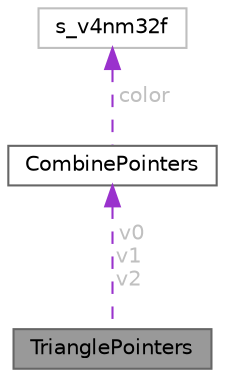 digraph "TrianglePointers"
{
 // LATEX_PDF_SIZE
  bgcolor="transparent";
  edge [fontname=Helvetica,fontsize=10,labelfontname=Helvetica,labelfontsize=10];
  node [fontname=Helvetica,fontsize=10,shape=box,height=0.2,width=0.4];
  Node1 [id="Node000001",label="TrianglePointers",height=0.2,width=0.4,color="gray40", fillcolor="grey60", style="filled", fontcolor="black",tooltip="Структура, хранящая три вершины треугольника. Каждая вершина описывается структурой CombinePointers."];
  Node2 -> Node1 [id="edge1_Node000001_Node000002",dir="back",color="darkorchid3",style="dashed",tooltip=" ",label=" v0\nv1\nv2",fontcolor="grey" ];
  Node2 [id="Node000002",label="CombinePointers",height=0.2,width=0.4,color="gray40", fillcolor="white", style="filled",URL="$struct_combine_pointers.html",tooltip="Структура, хранящая указатели на геометрические координаты, текстурные координаты и цвет вершины"];
  Node3 -> Node2 [id="edge2_Node000002_Node000003",dir="back",color="darkorchid3",style="dashed",tooltip=" ",label=" color",fontcolor="grey" ];
  Node3 [id="Node000003",label="s_v4nm32f",height=0.2,width=0.4,color="grey75", fillcolor="white", style="filled",URL="$structs__v4nm32f.html",tooltip=" "];
}
